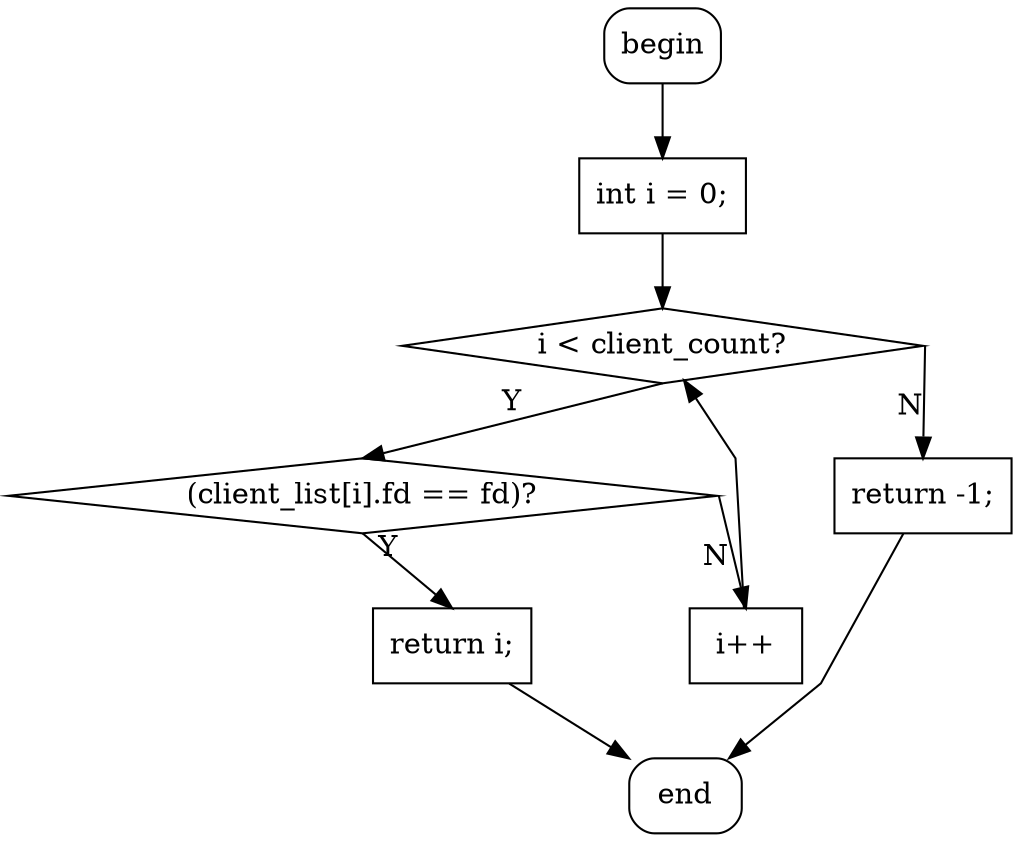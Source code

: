 digraph {
graph [splines=polyline];
D0 [shape=box, style=rounded, label="begin"];
{rank = sink; D1 [shape=box, style=rounded, label="end"];}
D6 [shape=diamond, label="i < client_count?"];
D7 [shape=box, label="int i = 0;"];
D8 [shape=box, label="i++"];
D11 [shape=diamond, label="(client_list[i].fd == fd)?"];
D16 [shape=box, label="return i;"];
D18 [shape=box, label="return -1;"];
D6:e -> D18:n [xlabel=N];
D7 -> D6;
D11:e -> D8:n [xlabel=N];
D8 -> D6;
D11:s -> D16:n [xlabel=Y];
D16 -> D1;
D6:s -> D11:n [xlabel=Y];
D18 -> D1;
D0 -> D7;
}
